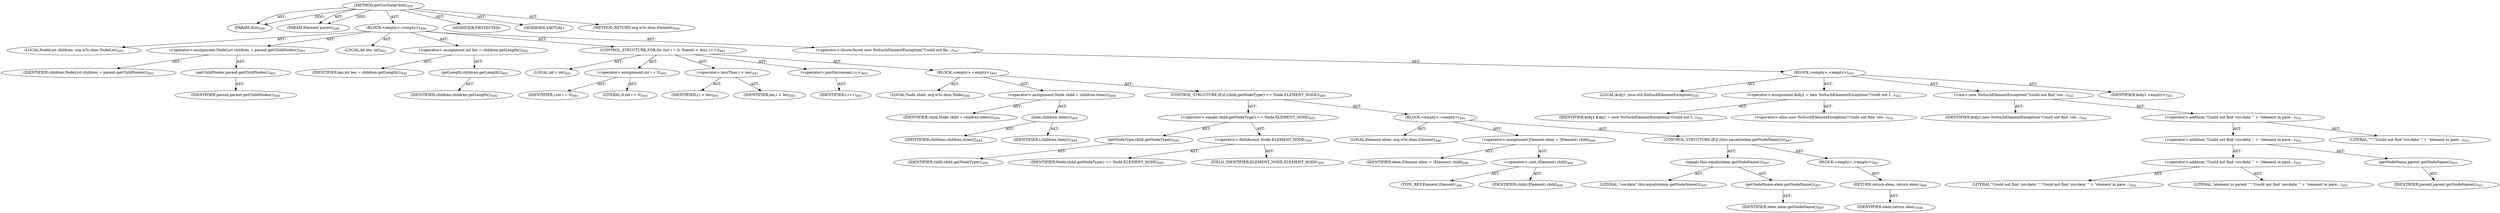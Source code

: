 digraph "getCovDataChild" {  
"111669149711" [label = <(METHOD,getCovDataChild)<SUB>490</SUB>> ]
"115964117023" [label = <(PARAM,this)<SUB>490</SUB>> ]
"115964117024" [label = <(PARAM,Element parent)<SUB>490</SUB>> ]
"25769803827" [label = <(BLOCK,&lt;empty&gt;,&lt;empty&gt;)<SUB>490</SUB>> ]
"94489280600" [label = <(LOCAL,NodeList children: org.w3c.dom.NodeList)<SUB>491</SUB>> ]
"30064771547" [label = <(&lt;operator&gt;.assignment,NodeList children = parent.getChildNodes())<SUB>491</SUB>> ]
"68719477201" [label = <(IDENTIFIER,children,NodeList children = parent.getChildNodes())<SUB>491</SUB>> ]
"30064771548" [label = <(getChildNodes,parent.getChildNodes())<SUB>491</SUB>> ]
"68719477202" [label = <(IDENTIFIER,parent,parent.getChildNodes())<SUB>491</SUB>> ]
"94489280601" [label = <(LOCAL,int len: int)<SUB>492</SUB>> ]
"30064771549" [label = <(&lt;operator&gt;.assignment,int len = children.getLength())<SUB>492</SUB>> ]
"68719477203" [label = <(IDENTIFIER,len,int len = children.getLength())<SUB>492</SUB>> ]
"30064771550" [label = <(getLength,children.getLength())<SUB>492</SUB>> ]
"68719477204" [label = <(IDENTIFIER,children,children.getLength())<SUB>492</SUB>> ]
"47244640292" [label = <(CONTROL_STRUCTURE,FOR,for (int i = 0; Some(i &lt; len); i++))<SUB>493</SUB>> ]
"94489280602" [label = <(LOCAL,int i: int)<SUB>493</SUB>> ]
"30064771551" [label = <(&lt;operator&gt;.assignment,int i = 0)<SUB>493</SUB>> ]
"68719477205" [label = <(IDENTIFIER,i,int i = 0)<SUB>493</SUB>> ]
"90194313358" [label = <(LITERAL,0,int i = 0)<SUB>493</SUB>> ]
"30064771552" [label = <(&lt;operator&gt;.lessThan,i &lt; len)<SUB>493</SUB>> ]
"68719477206" [label = <(IDENTIFIER,i,i &lt; len)<SUB>493</SUB>> ]
"68719477207" [label = <(IDENTIFIER,len,i &lt; len)<SUB>493</SUB>> ]
"30064771553" [label = <(&lt;operator&gt;.postIncrement,i++)<SUB>493</SUB>> ]
"68719477208" [label = <(IDENTIFIER,i,i++)<SUB>493</SUB>> ]
"25769803828" [label = <(BLOCK,&lt;empty&gt;,&lt;empty&gt;)<SUB>493</SUB>> ]
"94489280603" [label = <(LOCAL,Node child: org.w3c.dom.Node)<SUB>494</SUB>> ]
"30064771554" [label = <(&lt;operator&gt;.assignment,Node child = children.item(i))<SUB>494</SUB>> ]
"68719477209" [label = <(IDENTIFIER,child,Node child = children.item(i))<SUB>494</SUB>> ]
"30064771555" [label = <(item,children.item(i))<SUB>494</SUB>> ]
"68719477210" [label = <(IDENTIFIER,children,children.item(i))<SUB>494</SUB>> ]
"68719477211" [label = <(IDENTIFIER,i,children.item(i))<SUB>494</SUB>> ]
"47244640293" [label = <(CONTROL_STRUCTURE,IF,if (child.getNodeType() == Node.ELEMENT_NODE))<SUB>495</SUB>> ]
"30064771556" [label = <(&lt;operator&gt;.equals,child.getNodeType() == Node.ELEMENT_NODE)<SUB>495</SUB>> ]
"30064771557" [label = <(getNodeType,child.getNodeType())<SUB>495</SUB>> ]
"68719477212" [label = <(IDENTIFIER,child,child.getNodeType())<SUB>495</SUB>> ]
"30064771558" [label = <(&lt;operator&gt;.fieldAccess,Node.ELEMENT_NODE)<SUB>495</SUB>> ]
"68719477213" [label = <(IDENTIFIER,Node,child.getNodeType() == Node.ELEMENT_NODE)<SUB>495</SUB>> ]
"55834574896" [label = <(FIELD_IDENTIFIER,ELEMENT_NODE,ELEMENT_NODE)<SUB>495</SUB>> ]
"25769803829" [label = <(BLOCK,&lt;empty&gt;,&lt;empty&gt;)<SUB>495</SUB>> ]
"94489280604" [label = <(LOCAL,Element elem: org.w3c.dom.Element)<SUB>496</SUB>> ]
"30064771559" [label = <(&lt;operator&gt;.assignment,Element elem = (Element) child)<SUB>496</SUB>> ]
"68719477214" [label = <(IDENTIFIER,elem,Element elem = (Element) child)<SUB>496</SUB>> ]
"30064771560" [label = <(&lt;operator&gt;.cast,(Element) child)<SUB>496</SUB>> ]
"180388626442" [label = <(TYPE_REF,Element,Element)<SUB>496</SUB>> ]
"68719477215" [label = <(IDENTIFIER,child,(Element) child)<SUB>496</SUB>> ]
"47244640294" [label = <(CONTROL_STRUCTURE,IF,if (this.equals(elem.getNodeName())))<SUB>497</SUB>> ]
"30064771561" [label = <(equals,this.equals(elem.getNodeName()))<SUB>497</SUB>> ]
"90194313359" [label = <(LITERAL,&quot;cov.data&quot;,this.equals(elem.getNodeName()))<SUB>497</SUB>> ]
"30064771562" [label = <(getNodeName,elem.getNodeName())<SUB>497</SUB>> ]
"68719477216" [label = <(IDENTIFIER,elem,elem.getNodeName())<SUB>497</SUB>> ]
"25769803830" [label = <(BLOCK,&lt;empty&gt;,&lt;empty&gt;)<SUB>497</SUB>> ]
"146028888074" [label = <(RETURN,return elem;,return elem;)<SUB>498</SUB>> ]
"68719477217" [label = <(IDENTIFIER,elem,return elem;)<SUB>498</SUB>> ]
"30064771563" [label = <(&lt;operator&gt;.throw,throw new NoSuchElementException(&quot;Could not fin...)<SUB>502</SUB>> ]
"25769803831" [label = <(BLOCK,&lt;empty&gt;,&lt;empty&gt;)<SUB>502</SUB>> ]
"94489280605" [label = <(LOCAL,$obj1: java.util.NoSuchElementException)<SUB>502</SUB>> ]
"30064771564" [label = <(&lt;operator&gt;.assignment,$obj1 = new NoSuchElementException(&quot;Could not f...)<SUB>502</SUB>> ]
"68719477218" [label = <(IDENTIFIER,$obj1,$obj1 = new NoSuchElementException(&quot;Could not f...)<SUB>502</SUB>> ]
"30064771565" [label = <(&lt;operator&gt;.alloc,new NoSuchElementException(&quot;Could not find 'cov...)<SUB>502</SUB>> ]
"30064771566" [label = <(&lt;init&gt;,new NoSuchElementException(&quot;Could not find 'cov...)<SUB>502</SUB>> ]
"68719477219" [label = <(IDENTIFIER,$obj1,new NoSuchElementException(&quot;Could not find 'cov...)<SUB>502</SUB>> ]
"30064771567" [label = <(&lt;operator&gt;.addition,&quot;Could not find 'cov.data' &quot; + &quot;element in pare...)<SUB>502</SUB>> ]
"30064771568" [label = <(&lt;operator&gt;.addition,&quot;Could not find 'cov.data' &quot; + &quot;element in pare...)<SUB>502</SUB>> ]
"30064771569" [label = <(&lt;operator&gt;.addition,&quot;Could not find 'cov.data' &quot; + &quot;element in pare...)<SUB>502</SUB>> ]
"90194313360" [label = <(LITERAL,&quot;Could not find 'cov.data' &quot;,&quot;Could not find 'cov.data' &quot; + &quot;element in pare...)<SUB>502</SUB>> ]
"90194313361" [label = <(LITERAL,&quot;element in parent '&quot;,&quot;Could not find 'cov.data' &quot; + &quot;element in pare...)<SUB>503</SUB>> ]
"30064771570" [label = <(getNodeName,parent.getNodeName())<SUB>503</SUB>> ]
"68719477220" [label = <(IDENTIFIER,parent,parent.getNodeName())<SUB>503</SUB>> ]
"90194313362" [label = <(LITERAL,&quot;'&quot;,&quot;Could not find 'cov.data' &quot; + &quot;element in pare...)<SUB>503</SUB>> ]
"68719477221" [label = <(IDENTIFIER,$obj1,&lt;empty&gt;)<SUB>502</SUB>> ]
"133143986214" [label = <(MODIFIER,PROTECTED)> ]
"133143986215" [label = <(MODIFIER,VIRTUAL)> ]
"128849018895" [label = <(METHOD_RETURN,org.w3c.dom.Element)<SUB>490</SUB>> ]
  "111669149711" -> "115964117023"  [ label = "AST: "] 
  "111669149711" -> "115964117024"  [ label = "AST: "] 
  "111669149711" -> "25769803827"  [ label = "AST: "] 
  "111669149711" -> "133143986214"  [ label = "AST: "] 
  "111669149711" -> "133143986215"  [ label = "AST: "] 
  "111669149711" -> "128849018895"  [ label = "AST: "] 
  "25769803827" -> "94489280600"  [ label = "AST: "] 
  "25769803827" -> "30064771547"  [ label = "AST: "] 
  "25769803827" -> "94489280601"  [ label = "AST: "] 
  "25769803827" -> "30064771549"  [ label = "AST: "] 
  "25769803827" -> "47244640292"  [ label = "AST: "] 
  "25769803827" -> "30064771563"  [ label = "AST: "] 
  "30064771547" -> "68719477201"  [ label = "AST: "] 
  "30064771547" -> "30064771548"  [ label = "AST: "] 
  "30064771548" -> "68719477202"  [ label = "AST: "] 
  "30064771549" -> "68719477203"  [ label = "AST: "] 
  "30064771549" -> "30064771550"  [ label = "AST: "] 
  "30064771550" -> "68719477204"  [ label = "AST: "] 
  "47244640292" -> "94489280602"  [ label = "AST: "] 
  "47244640292" -> "30064771551"  [ label = "AST: "] 
  "47244640292" -> "30064771552"  [ label = "AST: "] 
  "47244640292" -> "30064771553"  [ label = "AST: "] 
  "47244640292" -> "25769803828"  [ label = "AST: "] 
  "30064771551" -> "68719477205"  [ label = "AST: "] 
  "30064771551" -> "90194313358"  [ label = "AST: "] 
  "30064771552" -> "68719477206"  [ label = "AST: "] 
  "30064771552" -> "68719477207"  [ label = "AST: "] 
  "30064771553" -> "68719477208"  [ label = "AST: "] 
  "25769803828" -> "94489280603"  [ label = "AST: "] 
  "25769803828" -> "30064771554"  [ label = "AST: "] 
  "25769803828" -> "47244640293"  [ label = "AST: "] 
  "30064771554" -> "68719477209"  [ label = "AST: "] 
  "30064771554" -> "30064771555"  [ label = "AST: "] 
  "30064771555" -> "68719477210"  [ label = "AST: "] 
  "30064771555" -> "68719477211"  [ label = "AST: "] 
  "47244640293" -> "30064771556"  [ label = "AST: "] 
  "47244640293" -> "25769803829"  [ label = "AST: "] 
  "30064771556" -> "30064771557"  [ label = "AST: "] 
  "30064771556" -> "30064771558"  [ label = "AST: "] 
  "30064771557" -> "68719477212"  [ label = "AST: "] 
  "30064771558" -> "68719477213"  [ label = "AST: "] 
  "30064771558" -> "55834574896"  [ label = "AST: "] 
  "25769803829" -> "94489280604"  [ label = "AST: "] 
  "25769803829" -> "30064771559"  [ label = "AST: "] 
  "25769803829" -> "47244640294"  [ label = "AST: "] 
  "30064771559" -> "68719477214"  [ label = "AST: "] 
  "30064771559" -> "30064771560"  [ label = "AST: "] 
  "30064771560" -> "180388626442"  [ label = "AST: "] 
  "30064771560" -> "68719477215"  [ label = "AST: "] 
  "47244640294" -> "30064771561"  [ label = "AST: "] 
  "47244640294" -> "25769803830"  [ label = "AST: "] 
  "30064771561" -> "90194313359"  [ label = "AST: "] 
  "30064771561" -> "30064771562"  [ label = "AST: "] 
  "30064771562" -> "68719477216"  [ label = "AST: "] 
  "25769803830" -> "146028888074"  [ label = "AST: "] 
  "146028888074" -> "68719477217"  [ label = "AST: "] 
  "30064771563" -> "25769803831"  [ label = "AST: "] 
  "25769803831" -> "94489280605"  [ label = "AST: "] 
  "25769803831" -> "30064771564"  [ label = "AST: "] 
  "25769803831" -> "30064771566"  [ label = "AST: "] 
  "25769803831" -> "68719477221"  [ label = "AST: "] 
  "30064771564" -> "68719477218"  [ label = "AST: "] 
  "30064771564" -> "30064771565"  [ label = "AST: "] 
  "30064771566" -> "68719477219"  [ label = "AST: "] 
  "30064771566" -> "30064771567"  [ label = "AST: "] 
  "30064771567" -> "30064771568"  [ label = "AST: "] 
  "30064771567" -> "90194313362"  [ label = "AST: "] 
  "30064771568" -> "30064771569"  [ label = "AST: "] 
  "30064771568" -> "30064771570"  [ label = "AST: "] 
  "30064771569" -> "90194313360"  [ label = "AST: "] 
  "30064771569" -> "90194313361"  [ label = "AST: "] 
  "30064771570" -> "68719477220"  [ label = "AST: "] 
  "111669149711" -> "115964117023"  [ label = "DDG: "] 
  "111669149711" -> "115964117024"  [ label = "DDG: "] 
}
